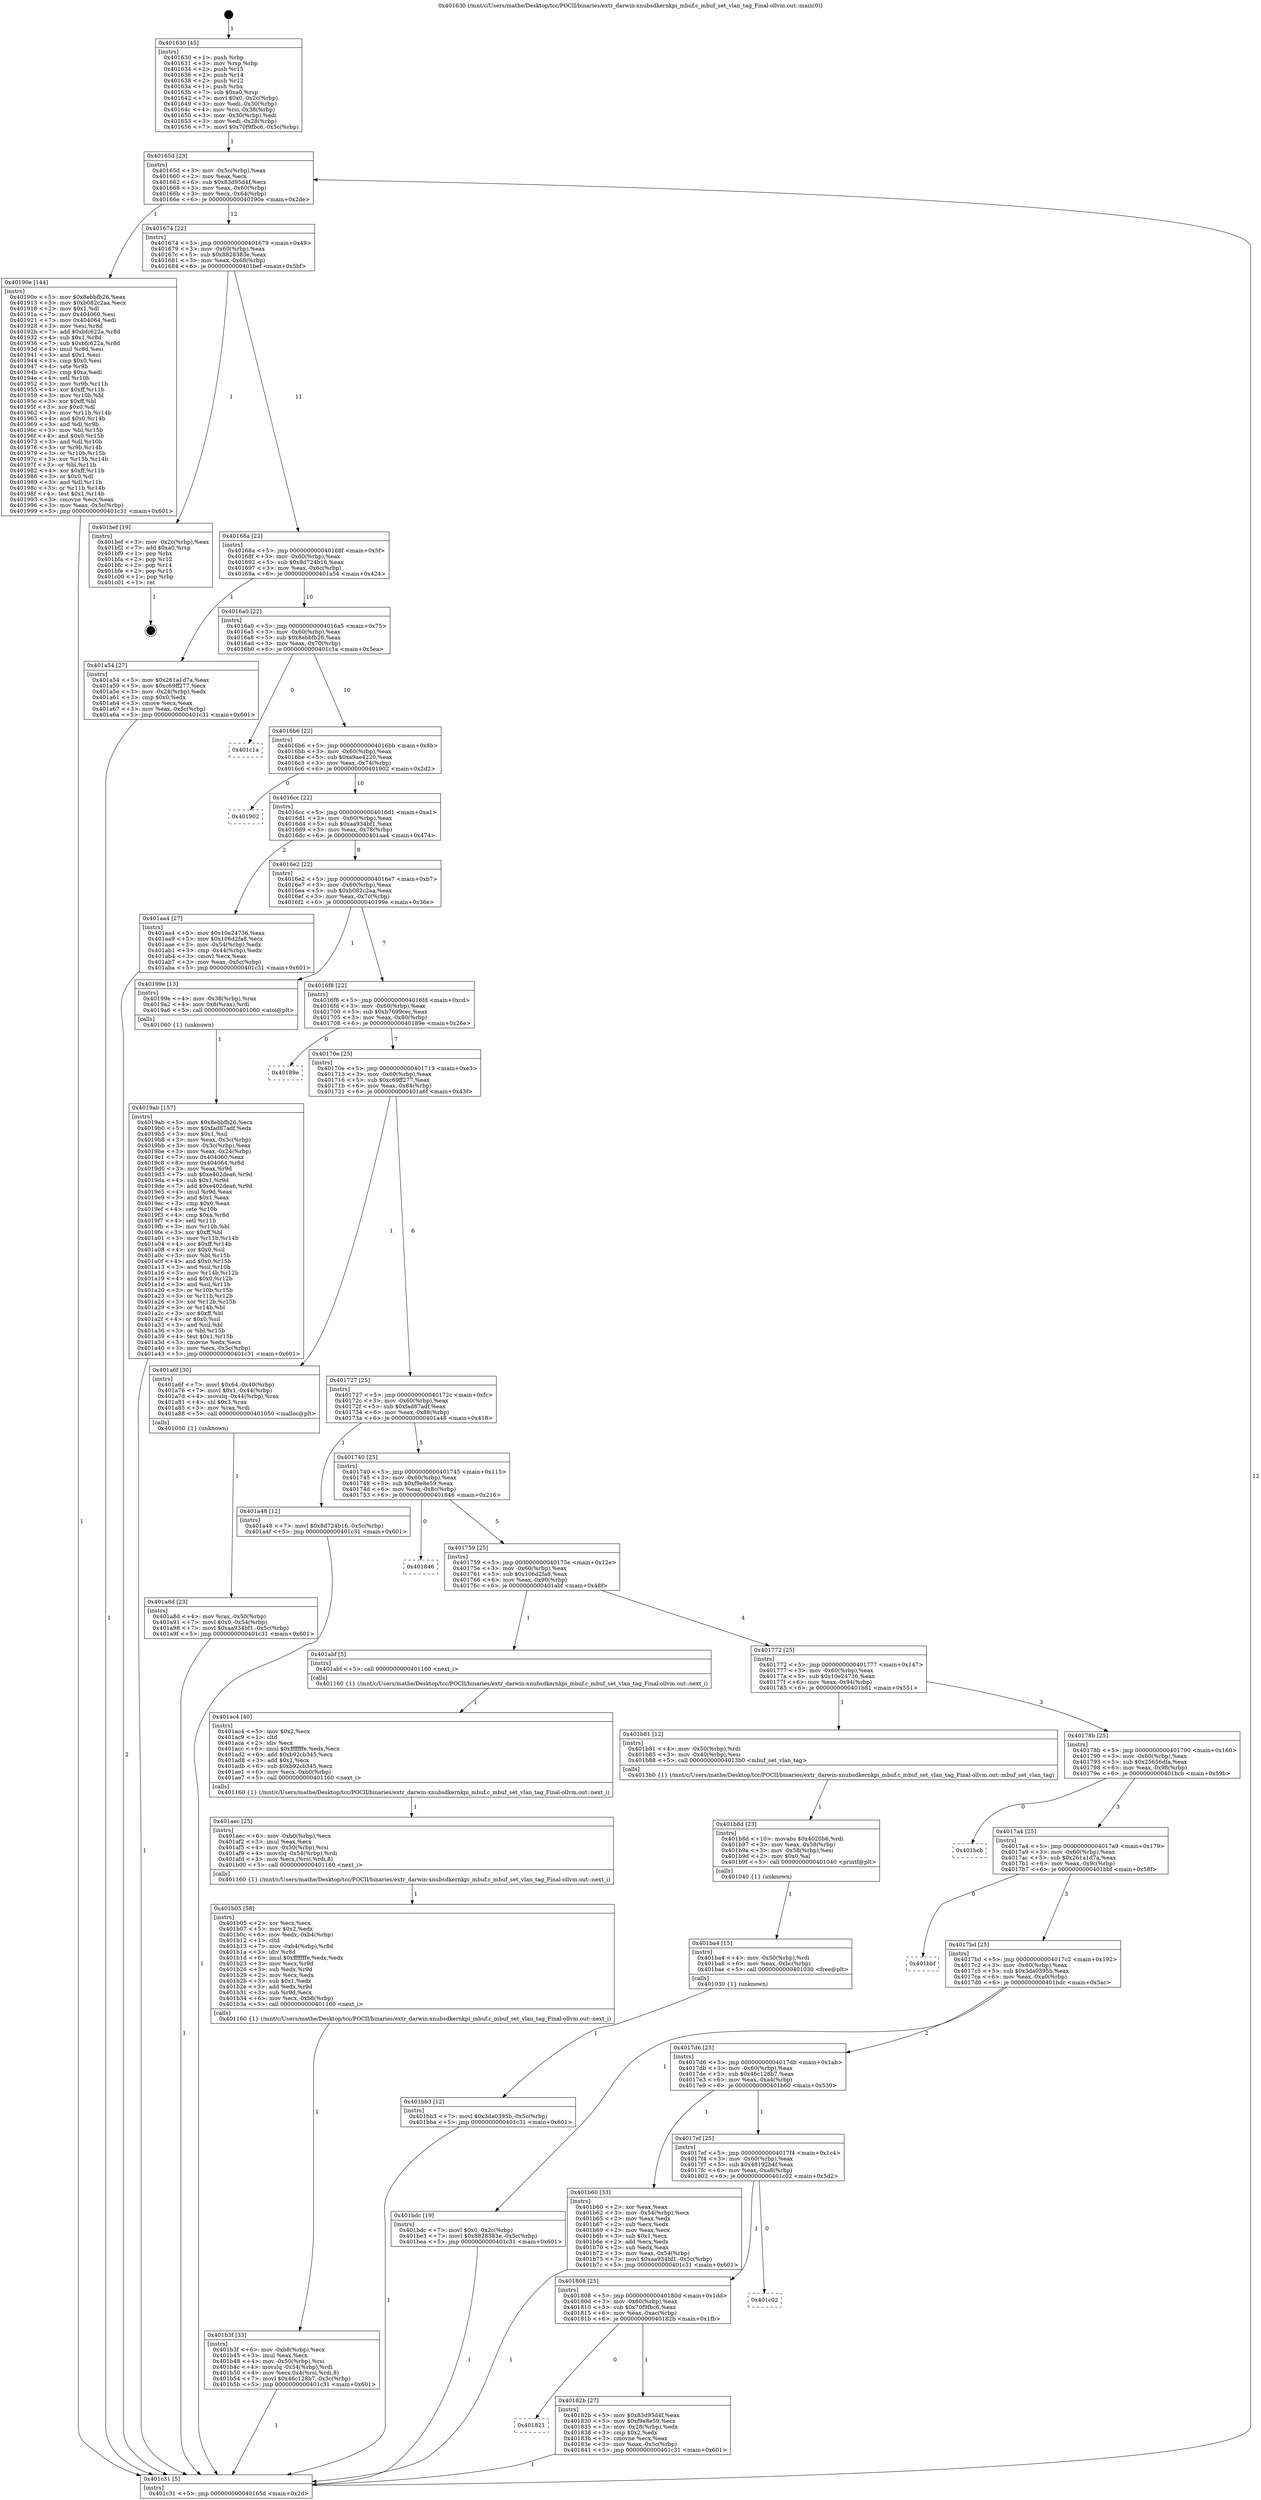 digraph "0x401630" {
  label = "0x401630 (/mnt/c/Users/mathe/Desktop/tcc/POCII/binaries/extr_darwin-xnubsdkernkpi_mbuf.c_mbuf_set_vlan_tag_Final-ollvm.out::main(0))"
  labelloc = "t"
  node[shape=record]

  Entry [label="",width=0.3,height=0.3,shape=circle,fillcolor=black,style=filled]
  "0x40165d" [label="{
     0x40165d [23]\l
     | [instrs]\l
     &nbsp;&nbsp;0x40165d \<+3\>: mov -0x5c(%rbp),%eax\l
     &nbsp;&nbsp;0x401660 \<+2\>: mov %eax,%ecx\l
     &nbsp;&nbsp;0x401662 \<+6\>: sub $0x83d95d4f,%ecx\l
     &nbsp;&nbsp;0x401668 \<+3\>: mov %eax,-0x60(%rbp)\l
     &nbsp;&nbsp;0x40166b \<+3\>: mov %ecx,-0x64(%rbp)\l
     &nbsp;&nbsp;0x40166e \<+6\>: je 000000000040190e \<main+0x2de\>\l
  }"]
  "0x40190e" [label="{
     0x40190e [144]\l
     | [instrs]\l
     &nbsp;&nbsp;0x40190e \<+5\>: mov $0x8ebbfb26,%eax\l
     &nbsp;&nbsp;0x401913 \<+5\>: mov $0xb082c2aa,%ecx\l
     &nbsp;&nbsp;0x401918 \<+2\>: mov $0x1,%dl\l
     &nbsp;&nbsp;0x40191a \<+7\>: mov 0x404060,%esi\l
     &nbsp;&nbsp;0x401921 \<+7\>: mov 0x404064,%edi\l
     &nbsp;&nbsp;0x401928 \<+3\>: mov %esi,%r8d\l
     &nbsp;&nbsp;0x40192b \<+7\>: add $0xbfc622a,%r8d\l
     &nbsp;&nbsp;0x401932 \<+4\>: sub $0x1,%r8d\l
     &nbsp;&nbsp;0x401936 \<+7\>: sub $0xbfc622a,%r8d\l
     &nbsp;&nbsp;0x40193d \<+4\>: imul %r8d,%esi\l
     &nbsp;&nbsp;0x401941 \<+3\>: and $0x1,%esi\l
     &nbsp;&nbsp;0x401944 \<+3\>: cmp $0x0,%esi\l
     &nbsp;&nbsp;0x401947 \<+4\>: sete %r9b\l
     &nbsp;&nbsp;0x40194b \<+3\>: cmp $0xa,%edi\l
     &nbsp;&nbsp;0x40194e \<+4\>: setl %r10b\l
     &nbsp;&nbsp;0x401952 \<+3\>: mov %r9b,%r11b\l
     &nbsp;&nbsp;0x401955 \<+4\>: xor $0xff,%r11b\l
     &nbsp;&nbsp;0x401959 \<+3\>: mov %r10b,%bl\l
     &nbsp;&nbsp;0x40195c \<+3\>: xor $0xff,%bl\l
     &nbsp;&nbsp;0x40195f \<+3\>: xor $0x0,%dl\l
     &nbsp;&nbsp;0x401962 \<+3\>: mov %r11b,%r14b\l
     &nbsp;&nbsp;0x401965 \<+4\>: and $0x0,%r14b\l
     &nbsp;&nbsp;0x401969 \<+3\>: and %dl,%r9b\l
     &nbsp;&nbsp;0x40196c \<+3\>: mov %bl,%r15b\l
     &nbsp;&nbsp;0x40196f \<+4\>: and $0x0,%r15b\l
     &nbsp;&nbsp;0x401973 \<+3\>: and %dl,%r10b\l
     &nbsp;&nbsp;0x401976 \<+3\>: or %r9b,%r14b\l
     &nbsp;&nbsp;0x401979 \<+3\>: or %r10b,%r15b\l
     &nbsp;&nbsp;0x40197c \<+3\>: xor %r15b,%r14b\l
     &nbsp;&nbsp;0x40197f \<+3\>: or %bl,%r11b\l
     &nbsp;&nbsp;0x401982 \<+4\>: xor $0xff,%r11b\l
     &nbsp;&nbsp;0x401986 \<+3\>: or $0x0,%dl\l
     &nbsp;&nbsp;0x401989 \<+3\>: and %dl,%r11b\l
     &nbsp;&nbsp;0x40198c \<+3\>: or %r11b,%r14b\l
     &nbsp;&nbsp;0x40198f \<+4\>: test $0x1,%r14b\l
     &nbsp;&nbsp;0x401993 \<+3\>: cmovne %ecx,%eax\l
     &nbsp;&nbsp;0x401996 \<+3\>: mov %eax,-0x5c(%rbp)\l
     &nbsp;&nbsp;0x401999 \<+5\>: jmp 0000000000401c31 \<main+0x601\>\l
  }"]
  "0x401674" [label="{
     0x401674 [22]\l
     | [instrs]\l
     &nbsp;&nbsp;0x401674 \<+5\>: jmp 0000000000401679 \<main+0x49\>\l
     &nbsp;&nbsp;0x401679 \<+3\>: mov -0x60(%rbp),%eax\l
     &nbsp;&nbsp;0x40167c \<+5\>: sub $0x8828383e,%eax\l
     &nbsp;&nbsp;0x401681 \<+3\>: mov %eax,-0x68(%rbp)\l
     &nbsp;&nbsp;0x401684 \<+6\>: je 0000000000401bef \<main+0x5bf\>\l
  }"]
  Exit [label="",width=0.3,height=0.3,shape=circle,fillcolor=black,style=filled,peripheries=2]
  "0x401bef" [label="{
     0x401bef [19]\l
     | [instrs]\l
     &nbsp;&nbsp;0x401bef \<+3\>: mov -0x2c(%rbp),%eax\l
     &nbsp;&nbsp;0x401bf2 \<+7\>: add $0xa0,%rsp\l
     &nbsp;&nbsp;0x401bf9 \<+1\>: pop %rbx\l
     &nbsp;&nbsp;0x401bfa \<+2\>: pop %r12\l
     &nbsp;&nbsp;0x401bfc \<+2\>: pop %r14\l
     &nbsp;&nbsp;0x401bfe \<+2\>: pop %r15\l
     &nbsp;&nbsp;0x401c00 \<+1\>: pop %rbp\l
     &nbsp;&nbsp;0x401c01 \<+1\>: ret\l
  }"]
  "0x40168a" [label="{
     0x40168a [22]\l
     | [instrs]\l
     &nbsp;&nbsp;0x40168a \<+5\>: jmp 000000000040168f \<main+0x5f\>\l
     &nbsp;&nbsp;0x40168f \<+3\>: mov -0x60(%rbp),%eax\l
     &nbsp;&nbsp;0x401692 \<+5\>: sub $0x8d724b16,%eax\l
     &nbsp;&nbsp;0x401697 \<+3\>: mov %eax,-0x6c(%rbp)\l
     &nbsp;&nbsp;0x40169a \<+6\>: je 0000000000401a54 \<main+0x424\>\l
  }"]
  "0x401bb3" [label="{
     0x401bb3 [12]\l
     | [instrs]\l
     &nbsp;&nbsp;0x401bb3 \<+7\>: movl $0x3da0395b,-0x5c(%rbp)\l
     &nbsp;&nbsp;0x401bba \<+5\>: jmp 0000000000401c31 \<main+0x601\>\l
  }"]
  "0x401a54" [label="{
     0x401a54 [27]\l
     | [instrs]\l
     &nbsp;&nbsp;0x401a54 \<+5\>: mov $0x261a1d7a,%eax\l
     &nbsp;&nbsp;0x401a59 \<+5\>: mov $0xc69ff277,%ecx\l
     &nbsp;&nbsp;0x401a5e \<+3\>: mov -0x24(%rbp),%edx\l
     &nbsp;&nbsp;0x401a61 \<+3\>: cmp $0x0,%edx\l
     &nbsp;&nbsp;0x401a64 \<+3\>: cmove %ecx,%eax\l
     &nbsp;&nbsp;0x401a67 \<+3\>: mov %eax,-0x5c(%rbp)\l
     &nbsp;&nbsp;0x401a6a \<+5\>: jmp 0000000000401c31 \<main+0x601\>\l
  }"]
  "0x4016a0" [label="{
     0x4016a0 [22]\l
     | [instrs]\l
     &nbsp;&nbsp;0x4016a0 \<+5\>: jmp 00000000004016a5 \<main+0x75\>\l
     &nbsp;&nbsp;0x4016a5 \<+3\>: mov -0x60(%rbp),%eax\l
     &nbsp;&nbsp;0x4016a8 \<+5\>: sub $0x8ebbfb26,%eax\l
     &nbsp;&nbsp;0x4016ad \<+3\>: mov %eax,-0x70(%rbp)\l
     &nbsp;&nbsp;0x4016b0 \<+6\>: je 0000000000401c1a \<main+0x5ea\>\l
  }"]
  "0x401ba4" [label="{
     0x401ba4 [15]\l
     | [instrs]\l
     &nbsp;&nbsp;0x401ba4 \<+4\>: mov -0x50(%rbp),%rdi\l
     &nbsp;&nbsp;0x401ba8 \<+6\>: mov %eax,-0xbc(%rbp)\l
     &nbsp;&nbsp;0x401bae \<+5\>: call 0000000000401030 \<free@plt\>\l
     | [calls]\l
     &nbsp;&nbsp;0x401030 \{1\} (unknown)\l
  }"]
  "0x401c1a" [label="{
     0x401c1a\l
  }", style=dashed]
  "0x4016b6" [label="{
     0x4016b6 [22]\l
     | [instrs]\l
     &nbsp;&nbsp;0x4016b6 \<+5\>: jmp 00000000004016bb \<main+0x8b\>\l
     &nbsp;&nbsp;0x4016bb \<+3\>: mov -0x60(%rbp),%eax\l
     &nbsp;&nbsp;0x4016be \<+5\>: sub $0xa9ae4220,%eax\l
     &nbsp;&nbsp;0x4016c3 \<+3\>: mov %eax,-0x74(%rbp)\l
     &nbsp;&nbsp;0x4016c6 \<+6\>: je 0000000000401902 \<main+0x2d2\>\l
  }"]
  "0x401b8d" [label="{
     0x401b8d [23]\l
     | [instrs]\l
     &nbsp;&nbsp;0x401b8d \<+10\>: movabs $0x4020b6,%rdi\l
     &nbsp;&nbsp;0x401b97 \<+3\>: mov %eax,-0x58(%rbp)\l
     &nbsp;&nbsp;0x401b9a \<+3\>: mov -0x58(%rbp),%esi\l
     &nbsp;&nbsp;0x401b9d \<+2\>: mov $0x0,%al\l
     &nbsp;&nbsp;0x401b9f \<+5\>: call 0000000000401040 \<printf@plt\>\l
     | [calls]\l
     &nbsp;&nbsp;0x401040 \{1\} (unknown)\l
  }"]
  "0x401902" [label="{
     0x401902\l
  }", style=dashed]
  "0x4016cc" [label="{
     0x4016cc [22]\l
     | [instrs]\l
     &nbsp;&nbsp;0x4016cc \<+5\>: jmp 00000000004016d1 \<main+0xa1\>\l
     &nbsp;&nbsp;0x4016d1 \<+3\>: mov -0x60(%rbp),%eax\l
     &nbsp;&nbsp;0x4016d4 \<+5\>: sub $0xaa934bf1,%eax\l
     &nbsp;&nbsp;0x4016d9 \<+3\>: mov %eax,-0x78(%rbp)\l
     &nbsp;&nbsp;0x4016dc \<+6\>: je 0000000000401aa4 \<main+0x474\>\l
  }"]
  "0x401b3f" [label="{
     0x401b3f [33]\l
     | [instrs]\l
     &nbsp;&nbsp;0x401b3f \<+6\>: mov -0xb8(%rbp),%ecx\l
     &nbsp;&nbsp;0x401b45 \<+3\>: imul %eax,%ecx\l
     &nbsp;&nbsp;0x401b48 \<+4\>: mov -0x50(%rbp),%rsi\l
     &nbsp;&nbsp;0x401b4c \<+4\>: movslq -0x54(%rbp),%rdi\l
     &nbsp;&nbsp;0x401b50 \<+4\>: mov %ecx,0x4(%rsi,%rdi,8)\l
     &nbsp;&nbsp;0x401b54 \<+7\>: movl $0x46c128b7,-0x5c(%rbp)\l
     &nbsp;&nbsp;0x401b5b \<+5\>: jmp 0000000000401c31 \<main+0x601\>\l
  }"]
  "0x401aa4" [label="{
     0x401aa4 [27]\l
     | [instrs]\l
     &nbsp;&nbsp;0x401aa4 \<+5\>: mov $0x10e24736,%eax\l
     &nbsp;&nbsp;0x401aa9 \<+5\>: mov $0x106d2fa8,%ecx\l
     &nbsp;&nbsp;0x401aae \<+3\>: mov -0x54(%rbp),%edx\l
     &nbsp;&nbsp;0x401ab1 \<+3\>: cmp -0x44(%rbp),%edx\l
     &nbsp;&nbsp;0x401ab4 \<+3\>: cmovl %ecx,%eax\l
     &nbsp;&nbsp;0x401ab7 \<+3\>: mov %eax,-0x5c(%rbp)\l
     &nbsp;&nbsp;0x401aba \<+5\>: jmp 0000000000401c31 \<main+0x601\>\l
  }"]
  "0x4016e2" [label="{
     0x4016e2 [22]\l
     | [instrs]\l
     &nbsp;&nbsp;0x4016e2 \<+5\>: jmp 00000000004016e7 \<main+0xb7\>\l
     &nbsp;&nbsp;0x4016e7 \<+3\>: mov -0x60(%rbp),%eax\l
     &nbsp;&nbsp;0x4016ea \<+5\>: sub $0xb082c2aa,%eax\l
     &nbsp;&nbsp;0x4016ef \<+3\>: mov %eax,-0x7c(%rbp)\l
     &nbsp;&nbsp;0x4016f2 \<+6\>: je 000000000040199e \<main+0x36e\>\l
  }"]
  "0x401b05" [label="{
     0x401b05 [58]\l
     | [instrs]\l
     &nbsp;&nbsp;0x401b05 \<+2\>: xor %ecx,%ecx\l
     &nbsp;&nbsp;0x401b07 \<+5\>: mov $0x2,%edx\l
     &nbsp;&nbsp;0x401b0c \<+6\>: mov %edx,-0xb4(%rbp)\l
     &nbsp;&nbsp;0x401b12 \<+1\>: cltd\l
     &nbsp;&nbsp;0x401b13 \<+7\>: mov -0xb4(%rbp),%r8d\l
     &nbsp;&nbsp;0x401b1a \<+3\>: idiv %r8d\l
     &nbsp;&nbsp;0x401b1d \<+6\>: imul $0xfffffffe,%edx,%edx\l
     &nbsp;&nbsp;0x401b23 \<+3\>: mov %ecx,%r9d\l
     &nbsp;&nbsp;0x401b26 \<+3\>: sub %edx,%r9d\l
     &nbsp;&nbsp;0x401b29 \<+2\>: mov %ecx,%edx\l
     &nbsp;&nbsp;0x401b2b \<+3\>: sub $0x1,%edx\l
     &nbsp;&nbsp;0x401b2e \<+3\>: add %edx,%r9d\l
     &nbsp;&nbsp;0x401b31 \<+3\>: sub %r9d,%ecx\l
     &nbsp;&nbsp;0x401b34 \<+6\>: mov %ecx,-0xb8(%rbp)\l
     &nbsp;&nbsp;0x401b3a \<+5\>: call 0000000000401160 \<next_i\>\l
     | [calls]\l
     &nbsp;&nbsp;0x401160 \{1\} (/mnt/c/Users/mathe/Desktop/tcc/POCII/binaries/extr_darwin-xnubsdkernkpi_mbuf.c_mbuf_set_vlan_tag_Final-ollvm.out::next_i)\l
  }"]
  "0x40199e" [label="{
     0x40199e [13]\l
     | [instrs]\l
     &nbsp;&nbsp;0x40199e \<+4\>: mov -0x38(%rbp),%rax\l
     &nbsp;&nbsp;0x4019a2 \<+4\>: mov 0x8(%rax),%rdi\l
     &nbsp;&nbsp;0x4019a6 \<+5\>: call 0000000000401060 \<atoi@plt\>\l
     | [calls]\l
     &nbsp;&nbsp;0x401060 \{1\} (unknown)\l
  }"]
  "0x4016f8" [label="{
     0x4016f8 [22]\l
     | [instrs]\l
     &nbsp;&nbsp;0x4016f8 \<+5\>: jmp 00000000004016fd \<main+0xcd\>\l
     &nbsp;&nbsp;0x4016fd \<+3\>: mov -0x60(%rbp),%eax\l
     &nbsp;&nbsp;0x401700 \<+5\>: sub $0xb7699cec,%eax\l
     &nbsp;&nbsp;0x401705 \<+3\>: mov %eax,-0x80(%rbp)\l
     &nbsp;&nbsp;0x401708 \<+6\>: je 000000000040189e \<main+0x26e\>\l
  }"]
  "0x401aec" [label="{
     0x401aec [25]\l
     | [instrs]\l
     &nbsp;&nbsp;0x401aec \<+6\>: mov -0xb0(%rbp),%ecx\l
     &nbsp;&nbsp;0x401af2 \<+3\>: imul %eax,%ecx\l
     &nbsp;&nbsp;0x401af5 \<+4\>: mov -0x50(%rbp),%rsi\l
     &nbsp;&nbsp;0x401af9 \<+4\>: movslq -0x54(%rbp),%rdi\l
     &nbsp;&nbsp;0x401afd \<+3\>: mov %ecx,(%rsi,%rdi,8)\l
     &nbsp;&nbsp;0x401b00 \<+5\>: call 0000000000401160 \<next_i\>\l
     | [calls]\l
     &nbsp;&nbsp;0x401160 \{1\} (/mnt/c/Users/mathe/Desktop/tcc/POCII/binaries/extr_darwin-xnubsdkernkpi_mbuf.c_mbuf_set_vlan_tag_Final-ollvm.out::next_i)\l
  }"]
  "0x40189e" [label="{
     0x40189e\l
  }", style=dashed]
  "0x40170e" [label="{
     0x40170e [25]\l
     | [instrs]\l
     &nbsp;&nbsp;0x40170e \<+5\>: jmp 0000000000401713 \<main+0xe3\>\l
     &nbsp;&nbsp;0x401713 \<+3\>: mov -0x60(%rbp),%eax\l
     &nbsp;&nbsp;0x401716 \<+5\>: sub $0xc69ff277,%eax\l
     &nbsp;&nbsp;0x40171b \<+6\>: mov %eax,-0x84(%rbp)\l
     &nbsp;&nbsp;0x401721 \<+6\>: je 0000000000401a6f \<main+0x43f\>\l
  }"]
  "0x401ac4" [label="{
     0x401ac4 [40]\l
     | [instrs]\l
     &nbsp;&nbsp;0x401ac4 \<+5\>: mov $0x2,%ecx\l
     &nbsp;&nbsp;0x401ac9 \<+1\>: cltd\l
     &nbsp;&nbsp;0x401aca \<+2\>: idiv %ecx\l
     &nbsp;&nbsp;0x401acc \<+6\>: imul $0xfffffffe,%edx,%ecx\l
     &nbsp;&nbsp;0x401ad2 \<+6\>: add $0xb92cb345,%ecx\l
     &nbsp;&nbsp;0x401ad8 \<+3\>: add $0x1,%ecx\l
     &nbsp;&nbsp;0x401adb \<+6\>: sub $0xb92cb345,%ecx\l
     &nbsp;&nbsp;0x401ae1 \<+6\>: mov %ecx,-0xb0(%rbp)\l
     &nbsp;&nbsp;0x401ae7 \<+5\>: call 0000000000401160 \<next_i\>\l
     | [calls]\l
     &nbsp;&nbsp;0x401160 \{1\} (/mnt/c/Users/mathe/Desktop/tcc/POCII/binaries/extr_darwin-xnubsdkernkpi_mbuf.c_mbuf_set_vlan_tag_Final-ollvm.out::next_i)\l
  }"]
  "0x401a6f" [label="{
     0x401a6f [30]\l
     | [instrs]\l
     &nbsp;&nbsp;0x401a6f \<+7\>: movl $0x64,-0x40(%rbp)\l
     &nbsp;&nbsp;0x401a76 \<+7\>: movl $0x1,-0x44(%rbp)\l
     &nbsp;&nbsp;0x401a7d \<+4\>: movslq -0x44(%rbp),%rax\l
     &nbsp;&nbsp;0x401a81 \<+4\>: shl $0x3,%rax\l
     &nbsp;&nbsp;0x401a85 \<+3\>: mov %rax,%rdi\l
     &nbsp;&nbsp;0x401a88 \<+5\>: call 0000000000401050 \<malloc@plt\>\l
     | [calls]\l
     &nbsp;&nbsp;0x401050 \{1\} (unknown)\l
  }"]
  "0x401727" [label="{
     0x401727 [25]\l
     | [instrs]\l
     &nbsp;&nbsp;0x401727 \<+5\>: jmp 000000000040172c \<main+0xfc\>\l
     &nbsp;&nbsp;0x40172c \<+3\>: mov -0x60(%rbp),%eax\l
     &nbsp;&nbsp;0x40172f \<+5\>: sub $0xfad87adf,%eax\l
     &nbsp;&nbsp;0x401734 \<+6\>: mov %eax,-0x88(%rbp)\l
     &nbsp;&nbsp;0x40173a \<+6\>: je 0000000000401a48 \<main+0x418\>\l
  }"]
  "0x401a8d" [label="{
     0x401a8d [23]\l
     | [instrs]\l
     &nbsp;&nbsp;0x401a8d \<+4\>: mov %rax,-0x50(%rbp)\l
     &nbsp;&nbsp;0x401a91 \<+7\>: movl $0x0,-0x54(%rbp)\l
     &nbsp;&nbsp;0x401a98 \<+7\>: movl $0xaa934bf1,-0x5c(%rbp)\l
     &nbsp;&nbsp;0x401a9f \<+5\>: jmp 0000000000401c31 \<main+0x601\>\l
  }"]
  "0x401a48" [label="{
     0x401a48 [12]\l
     | [instrs]\l
     &nbsp;&nbsp;0x401a48 \<+7\>: movl $0x8d724b16,-0x5c(%rbp)\l
     &nbsp;&nbsp;0x401a4f \<+5\>: jmp 0000000000401c31 \<main+0x601\>\l
  }"]
  "0x401740" [label="{
     0x401740 [25]\l
     | [instrs]\l
     &nbsp;&nbsp;0x401740 \<+5\>: jmp 0000000000401745 \<main+0x115\>\l
     &nbsp;&nbsp;0x401745 \<+3\>: mov -0x60(%rbp),%eax\l
     &nbsp;&nbsp;0x401748 \<+5\>: sub $0xf9e8e59,%eax\l
     &nbsp;&nbsp;0x40174d \<+6\>: mov %eax,-0x8c(%rbp)\l
     &nbsp;&nbsp;0x401753 \<+6\>: je 0000000000401846 \<main+0x216\>\l
  }"]
  "0x4019ab" [label="{
     0x4019ab [157]\l
     | [instrs]\l
     &nbsp;&nbsp;0x4019ab \<+5\>: mov $0x8ebbfb26,%ecx\l
     &nbsp;&nbsp;0x4019b0 \<+5\>: mov $0xfad87adf,%edx\l
     &nbsp;&nbsp;0x4019b5 \<+3\>: mov $0x1,%sil\l
     &nbsp;&nbsp;0x4019b8 \<+3\>: mov %eax,-0x3c(%rbp)\l
     &nbsp;&nbsp;0x4019bb \<+3\>: mov -0x3c(%rbp),%eax\l
     &nbsp;&nbsp;0x4019be \<+3\>: mov %eax,-0x24(%rbp)\l
     &nbsp;&nbsp;0x4019c1 \<+7\>: mov 0x404060,%eax\l
     &nbsp;&nbsp;0x4019c8 \<+8\>: mov 0x404064,%r8d\l
     &nbsp;&nbsp;0x4019d0 \<+3\>: mov %eax,%r9d\l
     &nbsp;&nbsp;0x4019d3 \<+7\>: sub $0xe402dea6,%r9d\l
     &nbsp;&nbsp;0x4019da \<+4\>: sub $0x1,%r9d\l
     &nbsp;&nbsp;0x4019de \<+7\>: add $0xe402dea6,%r9d\l
     &nbsp;&nbsp;0x4019e5 \<+4\>: imul %r9d,%eax\l
     &nbsp;&nbsp;0x4019e9 \<+3\>: and $0x1,%eax\l
     &nbsp;&nbsp;0x4019ec \<+3\>: cmp $0x0,%eax\l
     &nbsp;&nbsp;0x4019ef \<+4\>: sete %r10b\l
     &nbsp;&nbsp;0x4019f3 \<+4\>: cmp $0xa,%r8d\l
     &nbsp;&nbsp;0x4019f7 \<+4\>: setl %r11b\l
     &nbsp;&nbsp;0x4019fb \<+3\>: mov %r10b,%bl\l
     &nbsp;&nbsp;0x4019fe \<+3\>: xor $0xff,%bl\l
     &nbsp;&nbsp;0x401a01 \<+3\>: mov %r11b,%r14b\l
     &nbsp;&nbsp;0x401a04 \<+4\>: xor $0xff,%r14b\l
     &nbsp;&nbsp;0x401a08 \<+4\>: xor $0x0,%sil\l
     &nbsp;&nbsp;0x401a0c \<+3\>: mov %bl,%r15b\l
     &nbsp;&nbsp;0x401a0f \<+4\>: and $0x0,%r15b\l
     &nbsp;&nbsp;0x401a13 \<+3\>: and %sil,%r10b\l
     &nbsp;&nbsp;0x401a16 \<+3\>: mov %r14b,%r12b\l
     &nbsp;&nbsp;0x401a19 \<+4\>: and $0x0,%r12b\l
     &nbsp;&nbsp;0x401a1d \<+3\>: and %sil,%r11b\l
     &nbsp;&nbsp;0x401a20 \<+3\>: or %r10b,%r15b\l
     &nbsp;&nbsp;0x401a23 \<+3\>: or %r11b,%r12b\l
     &nbsp;&nbsp;0x401a26 \<+3\>: xor %r12b,%r15b\l
     &nbsp;&nbsp;0x401a29 \<+3\>: or %r14b,%bl\l
     &nbsp;&nbsp;0x401a2c \<+3\>: xor $0xff,%bl\l
     &nbsp;&nbsp;0x401a2f \<+4\>: or $0x0,%sil\l
     &nbsp;&nbsp;0x401a33 \<+3\>: and %sil,%bl\l
     &nbsp;&nbsp;0x401a36 \<+3\>: or %bl,%r15b\l
     &nbsp;&nbsp;0x401a39 \<+4\>: test $0x1,%r15b\l
     &nbsp;&nbsp;0x401a3d \<+3\>: cmovne %edx,%ecx\l
     &nbsp;&nbsp;0x401a40 \<+3\>: mov %ecx,-0x5c(%rbp)\l
     &nbsp;&nbsp;0x401a43 \<+5\>: jmp 0000000000401c31 \<main+0x601\>\l
  }"]
  "0x401846" [label="{
     0x401846\l
  }", style=dashed]
  "0x401759" [label="{
     0x401759 [25]\l
     | [instrs]\l
     &nbsp;&nbsp;0x401759 \<+5\>: jmp 000000000040175e \<main+0x12e\>\l
     &nbsp;&nbsp;0x40175e \<+3\>: mov -0x60(%rbp),%eax\l
     &nbsp;&nbsp;0x401761 \<+5\>: sub $0x106d2fa8,%eax\l
     &nbsp;&nbsp;0x401766 \<+6\>: mov %eax,-0x90(%rbp)\l
     &nbsp;&nbsp;0x40176c \<+6\>: je 0000000000401abf \<main+0x48f\>\l
  }"]
  "0x401630" [label="{
     0x401630 [45]\l
     | [instrs]\l
     &nbsp;&nbsp;0x401630 \<+1\>: push %rbp\l
     &nbsp;&nbsp;0x401631 \<+3\>: mov %rsp,%rbp\l
     &nbsp;&nbsp;0x401634 \<+2\>: push %r15\l
     &nbsp;&nbsp;0x401636 \<+2\>: push %r14\l
     &nbsp;&nbsp;0x401638 \<+2\>: push %r12\l
     &nbsp;&nbsp;0x40163a \<+1\>: push %rbx\l
     &nbsp;&nbsp;0x40163b \<+7\>: sub $0xa0,%rsp\l
     &nbsp;&nbsp;0x401642 \<+7\>: movl $0x0,-0x2c(%rbp)\l
     &nbsp;&nbsp;0x401649 \<+3\>: mov %edi,-0x30(%rbp)\l
     &nbsp;&nbsp;0x40164c \<+4\>: mov %rsi,-0x38(%rbp)\l
     &nbsp;&nbsp;0x401650 \<+3\>: mov -0x30(%rbp),%edi\l
     &nbsp;&nbsp;0x401653 \<+3\>: mov %edi,-0x28(%rbp)\l
     &nbsp;&nbsp;0x401656 \<+7\>: movl $0x70f9fbc6,-0x5c(%rbp)\l
  }"]
  "0x401abf" [label="{
     0x401abf [5]\l
     | [instrs]\l
     &nbsp;&nbsp;0x401abf \<+5\>: call 0000000000401160 \<next_i\>\l
     | [calls]\l
     &nbsp;&nbsp;0x401160 \{1\} (/mnt/c/Users/mathe/Desktop/tcc/POCII/binaries/extr_darwin-xnubsdkernkpi_mbuf.c_mbuf_set_vlan_tag_Final-ollvm.out::next_i)\l
  }"]
  "0x401772" [label="{
     0x401772 [25]\l
     | [instrs]\l
     &nbsp;&nbsp;0x401772 \<+5\>: jmp 0000000000401777 \<main+0x147\>\l
     &nbsp;&nbsp;0x401777 \<+3\>: mov -0x60(%rbp),%eax\l
     &nbsp;&nbsp;0x40177a \<+5\>: sub $0x10e24736,%eax\l
     &nbsp;&nbsp;0x40177f \<+6\>: mov %eax,-0x94(%rbp)\l
     &nbsp;&nbsp;0x401785 \<+6\>: je 0000000000401b81 \<main+0x551\>\l
  }"]
  "0x401c31" [label="{
     0x401c31 [5]\l
     | [instrs]\l
     &nbsp;&nbsp;0x401c31 \<+5\>: jmp 000000000040165d \<main+0x2d\>\l
  }"]
  "0x401b81" [label="{
     0x401b81 [12]\l
     | [instrs]\l
     &nbsp;&nbsp;0x401b81 \<+4\>: mov -0x50(%rbp),%rdi\l
     &nbsp;&nbsp;0x401b85 \<+3\>: mov -0x40(%rbp),%esi\l
     &nbsp;&nbsp;0x401b88 \<+5\>: call 00000000004013b0 \<mbuf_set_vlan_tag\>\l
     | [calls]\l
     &nbsp;&nbsp;0x4013b0 \{1\} (/mnt/c/Users/mathe/Desktop/tcc/POCII/binaries/extr_darwin-xnubsdkernkpi_mbuf.c_mbuf_set_vlan_tag_Final-ollvm.out::mbuf_set_vlan_tag)\l
  }"]
  "0x40178b" [label="{
     0x40178b [25]\l
     | [instrs]\l
     &nbsp;&nbsp;0x40178b \<+5\>: jmp 0000000000401790 \<main+0x160\>\l
     &nbsp;&nbsp;0x401790 \<+3\>: mov -0x60(%rbp),%eax\l
     &nbsp;&nbsp;0x401793 \<+5\>: sub $0x25656dfa,%eax\l
     &nbsp;&nbsp;0x401798 \<+6\>: mov %eax,-0x98(%rbp)\l
     &nbsp;&nbsp;0x40179e \<+6\>: je 0000000000401bcb \<main+0x59b\>\l
  }"]
  "0x401821" [label="{
     0x401821\l
  }", style=dashed]
  "0x401bcb" [label="{
     0x401bcb\l
  }", style=dashed]
  "0x4017a4" [label="{
     0x4017a4 [25]\l
     | [instrs]\l
     &nbsp;&nbsp;0x4017a4 \<+5\>: jmp 00000000004017a9 \<main+0x179\>\l
     &nbsp;&nbsp;0x4017a9 \<+3\>: mov -0x60(%rbp),%eax\l
     &nbsp;&nbsp;0x4017ac \<+5\>: sub $0x261a1d7a,%eax\l
     &nbsp;&nbsp;0x4017b1 \<+6\>: mov %eax,-0x9c(%rbp)\l
     &nbsp;&nbsp;0x4017b7 \<+6\>: je 0000000000401bbf \<main+0x58f\>\l
  }"]
  "0x40182b" [label="{
     0x40182b [27]\l
     | [instrs]\l
     &nbsp;&nbsp;0x40182b \<+5\>: mov $0x83d95d4f,%eax\l
     &nbsp;&nbsp;0x401830 \<+5\>: mov $0xf9e8e59,%ecx\l
     &nbsp;&nbsp;0x401835 \<+3\>: mov -0x28(%rbp),%edx\l
     &nbsp;&nbsp;0x401838 \<+3\>: cmp $0x2,%edx\l
     &nbsp;&nbsp;0x40183b \<+3\>: cmovne %ecx,%eax\l
     &nbsp;&nbsp;0x40183e \<+3\>: mov %eax,-0x5c(%rbp)\l
     &nbsp;&nbsp;0x401841 \<+5\>: jmp 0000000000401c31 \<main+0x601\>\l
  }"]
  "0x401bbf" [label="{
     0x401bbf\l
  }", style=dashed]
  "0x4017bd" [label="{
     0x4017bd [25]\l
     | [instrs]\l
     &nbsp;&nbsp;0x4017bd \<+5\>: jmp 00000000004017c2 \<main+0x192\>\l
     &nbsp;&nbsp;0x4017c2 \<+3\>: mov -0x60(%rbp),%eax\l
     &nbsp;&nbsp;0x4017c5 \<+5\>: sub $0x3da0395b,%eax\l
     &nbsp;&nbsp;0x4017ca \<+6\>: mov %eax,-0xa0(%rbp)\l
     &nbsp;&nbsp;0x4017d0 \<+6\>: je 0000000000401bdc \<main+0x5ac\>\l
  }"]
  "0x401808" [label="{
     0x401808 [25]\l
     | [instrs]\l
     &nbsp;&nbsp;0x401808 \<+5\>: jmp 000000000040180d \<main+0x1dd\>\l
     &nbsp;&nbsp;0x40180d \<+3\>: mov -0x60(%rbp),%eax\l
     &nbsp;&nbsp;0x401810 \<+5\>: sub $0x70f9fbc6,%eax\l
     &nbsp;&nbsp;0x401815 \<+6\>: mov %eax,-0xac(%rbp)\l
     &nbsp;&nbsp;0x40181b \<+6\>: je 000000000040182b \<main+0x1fb\>\l
  }"]
  "0x401bdc" [label="{
     0x401bdc [19]\l
     | [instrs]\l
     &nbsp;&nbsp;0x401bdc \<+7\>: movl $0x0,-0x2c(%rbp)\l
     &nbsp;&nbsp;0x401be3 \<+7\>: movl $0x8828383e,-0x5c(%rbp)\l
     &nbsp;&nbsp;0x401bea \<+5\>: jmp 0000000000401c31 \<main+0x601\>\l
  }"]
  "0x4017d6" [label="{
     0x4017d6 [25]\l
     | [instrs]\l
     &nbsp;&nbsp;0x4017d6 \<+5\>: jmp 00000000004017db \<main+0x1ab\>\l
     &nbsp;&nbsp;0x4017db \<+3\>: mov -0x60(%rbp),%eax\l
     &nbsp;&nbsp;0x4017de \<+5\>: sub $0x46c128b7,%eax\l
     &nbsp;&nbsp;0x4017e3 \<+6\>: mov %eax,-0xa4(%rbp)\l
     &nbsp;&nbsp;0x4017e9 \<+6\>: je 0000000000401b60 \<main+0x530\>\l
  }"]
  "0x401c02" [label="{
     0x401c02\l
  }", style=dashed]
  "0x401b60" [label="{
     0x401b60 [33]\l
     | [instrs]\l
     &nbsp;&nbsp;0x401b60 \<+2\>: xor %eax,%eax\l
     &nbsp;&nbsp;0x401b62 \<+3\>: mov -0x54(%rbp),%ecx\l
     &nbsp;&nbsp;0x401b65 \<+2\>: mov %eax,%edx\l
     &nbsp;&nbsp;0x401b67 \<+2\>: sub %ecx,%edx\l
     &nbsp;&nbsp;0x401b69 \<+2\>: mov %eax,%ecx\l
     &nbsp;&nbsp;0x401b6b \<+3\>: sub $0x1,%ecx\l
     &nbsp;&nbsp;0x401b6e \<+2\>: add %ecx,%edx\l
     &nbsp;&nbsp;0x401b70 \<+2\>: sub %edx,%eax\l
     &nbsp;&nbsp;0x401b72 \<+3\>: mov %eax,-0x54(%rbp)\l
     &nbsp;&nbsp;0x401b75 \<+7\>: movl $0xaa934bf1,-0x5c(%rbp)\l
     &nbsp;&nbsp;0x401b7c \<+5\>: jmp 0000000000401c31 \<main+0x601\>\l
  }"]
  "0x4017ef" [label="{
     0x4017ef [25]\l
     | [instrs]\l
     &nbsp;&nbsp;0x4017ef \<+5\>: jmp 00000000004017f4 \<main+0x1c4\>\l
     &nbsp;&nbsp;0x4017f4 \<+3\>: mov -0x60(%rbp),%eax\l
     &nbsp;&nbsp;0x4017f7 \<+5\>: sub $0x48192b4f,%eax\l
     &nbsp;&nbsp;0x4017fc \<+6\>: mov %eax,-0xa8(%rbp)\l
     &nbsp;&nbsp;0x401802 \<+6\>: je 0000000000401c02 \<main+0x5d2\>\l
  }"]
  Entry -> "0x401630" [label=" 1"]
  "0x40165d" -> "0x40190e" [label=" 1"]
  "0x40165d" -> "0x401674" [label=" 12"]
  "0x401bef" -> Exit [label=" 1"]
  "0x401674" -> "0x401bef" [label=" 1"]
  "0x401674" -> "0x40168a" [label=" 11"]
  "0x401bdc" -> "0x401c31" [label=" 1"]
  "0x40168a" -> "0x401a54" [label=" 1"]
  "0x40168a" -> "0x4016a0" [label=" 10"]
  "0x401bb3" -> "0x401c31" [label=" 1"]
  "0x4016a0" -> "0x401c1a" [label=" 0"]
  "0x4016a0" -> "0x4016b6" [label=" 10"]
  "0x401ba4" -> "0x401bb3" [label=" 1"]
  "0x4016b6" -> "0x401902" [label=" 0"]
  "0x4016b6" -> "0x4016cc" [label=" 10"]
  "0x401b8d" -> "0x401ba4" [label=" 1"]
  "0x4016cc" -> "0x401aa4" [label=" 2"]
  "0x4016cc" -> "0x4016e2" [label=" 8"]
  "0x401b81" -> "0x401b8d" [label=" 1"]
  "0x4016e2" -> "0x40199e" [label=" 1"]
  "0x4016e2" -> "0x4016f8" [label=" 7"]
  "0x401b60" -> "0x401c31" [label=" 1"]
  "0x4016f8" -> "0x40189e" [label=" 0"]
  "0x4016f8" -> "0x40170e" [label=" 7"]
  "0x401b3f" -> "0x401c31" [label=" 1"]
  "0x40170e" -> "0x401a6f" [label=" 1"]
  "0x40170e" -> "0x401727" [label=" 6"]
  "0x401b05" -> "0x401b3f" [label=" 1"]
  "0x401727" -> "0x401a48" [label=" 1"]
  "0x401727" -> "0x401740" [label=" 5"]
  "0x401aec" -> "0x401b05" [label=" 1"]
  "0x401740" -> "0x401846" [label=" 0"]
  "0x401740" -> "0x401759" [label=" 5"]
  "0x401ac4" -> "0x401aec" [label=" 1"]
  "0x401759" -> "0x401abf" [label=" 1"]
  "0x401759" -> "0x401772" [label=" 4"]
  "0x401abf" -> "0x401ac4" [label=" 1"]
  "0x401772" -> "0x401b81" [label=" 1"]
  "0x401772" -> "0x40178b" [label=" 3"]
  "0x401aa4" -> "0x401c31" [label=" 2"]
  "0x40178b" -> "0x401bcb" [label=" 0"]
  "0x40178b" -> "0x4017a4" [label=" 3"]
  "0x401a8d" -> "0x401c31" [label=" 1"]
  "0x4017a4" -> "0x401bbf" [label=" 0"]
  "0x4017a4" -> "0x4017bd" [label=" 3"]
  "0x401a6f" -> "0x401a8d" [label=" 1"]
  "0x4017bd" -> "0x401bdc" [label=" 1"]
  "0x4017bd" -> "0x4017d6" [label=" 2"]
  "0x401a48" -> "0x401c31" [label=" 1"]
  "0x4017d6" -> "0x401b60" [label=" 1"]
  "0x4017d6" -> "0x4017ef" [label=" 1"]
  "0x4019ab" -> "0x401c31" [label=" 1"]
  "0x4017ef" -> "0x401c02" [label=" 0"]
  "0x4017ef" -> "0x401808" [label=" 1"]
  "0x401a54" -> "0x401c31" [label=" 1"]
  "0x401808" -> "0x40182b" [label=" 1"]
  "0x401808" -> "0x401821" [label=" 0"]
  "0x40182b" -> "0x401c31" [label=" 1"]
  "0x401630" -> "0x40165d" [label=" 1"]
  "0x401c31" -> "0x40165d" [label=" 12"]
  "0x40190e" -> "0x401c31" [label=" 1"]
  "0x40199e" -> "0x4019ab" [label=" 1"]
}
